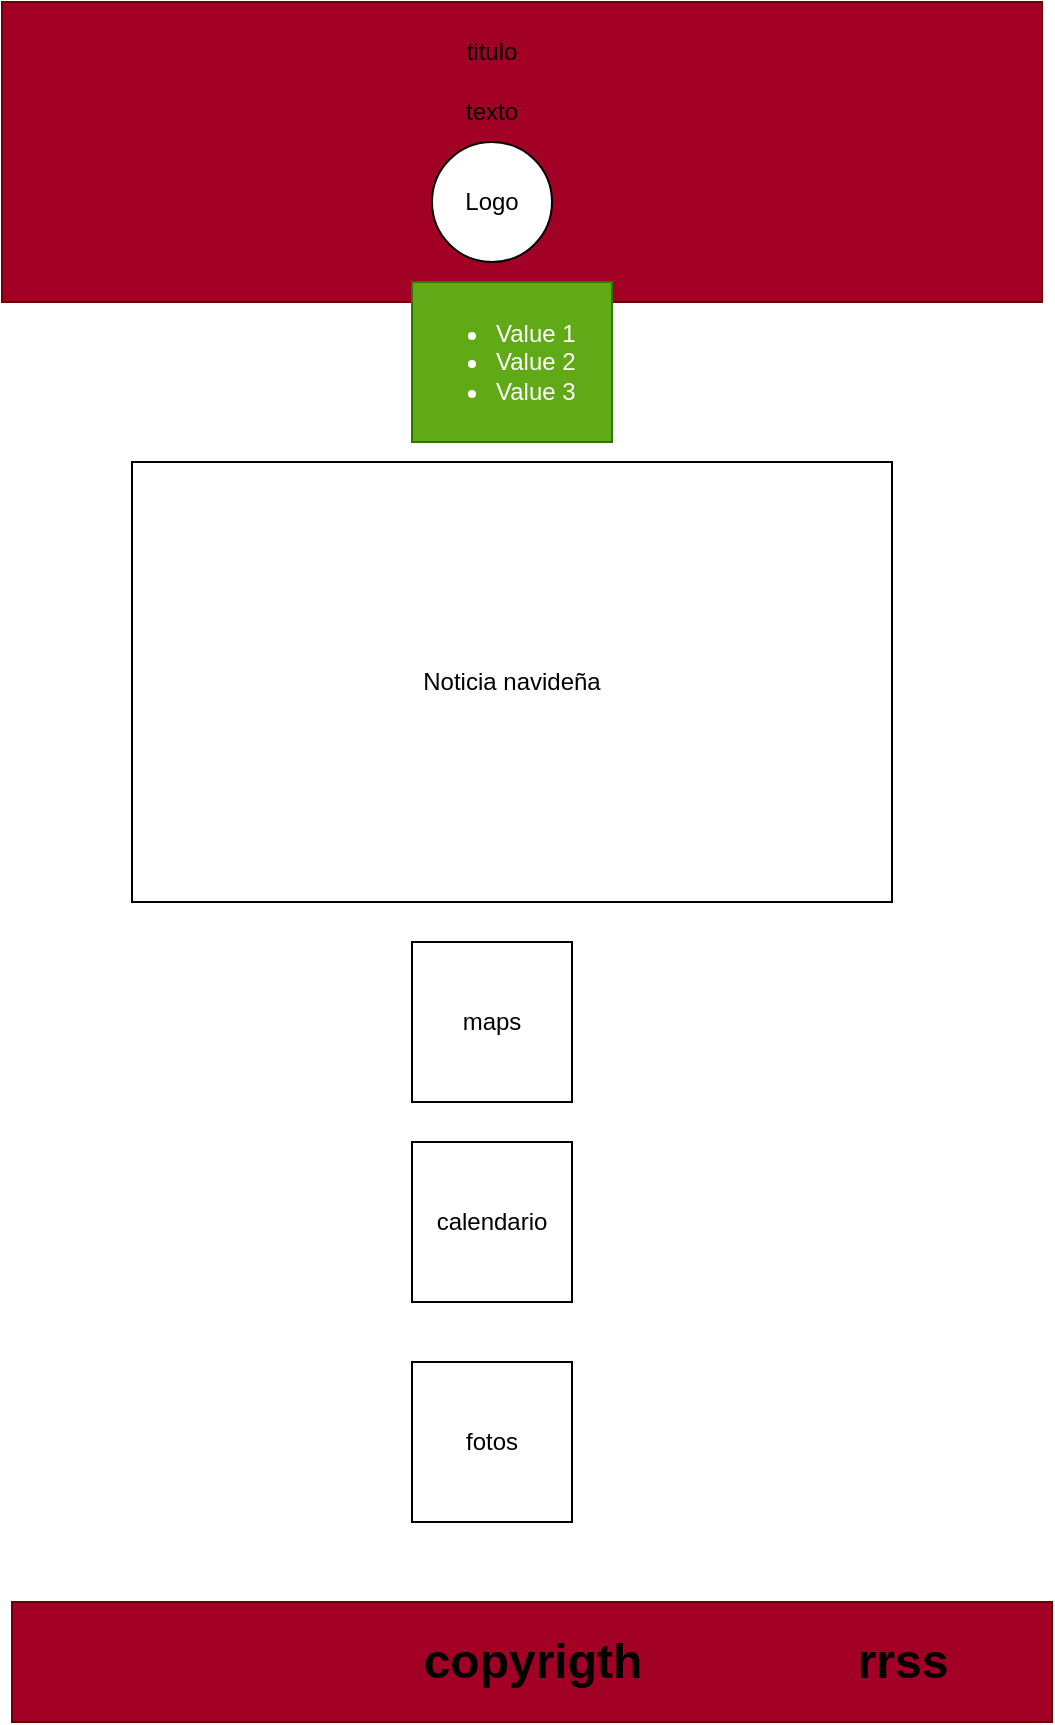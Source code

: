<mxfile>
    <diagram id="KLziRT28e3Jopb7g1y0X" name="Page-1">
        <mxGraphModel dx="1216" dy="1879" grid="1" gridSize="10" guides="1" tooltips="1" connect="1" arrows="1" fold="1" page="1" pageScale="1" pageWidth="850" pageHeight="1100" math="0" shadow="0">
            <root>
                <mxCell id="0"/>
                <mxCell id="1" parent="0"/>
                <mxCell id="3" value="" style="rounded=0;whiteSpace=wrap;html=1;fillColor=#a20025;fontColor=#ffffff;strokeColor=#6F0000;" parent="1" vertex="1">
                    <mxGeometry x="170" y="-90" width="520" height="150" as="geometry"/>
                </mxCell>
                <mxCell id="4" value="Logo" style="ellipse;whiteSpace=wrap;html=1;aspect=fixed;" parent="1" vertex="1">
                    <mxGeometry x="385" y="-20" width="60" height="60" as="geometry"/>
                </mxCell>
                <mxCell id="7" value="&lt;ul&gt;&lt;li&gt;Value 1&lt;/li&gt;&lt;li&gt;Value 2&lt;/li&gt;&lt;li&gt;Value 3&lt;/li&gt;&lt;/ul&gt;" style="text;strokeColor=#2D7600;fillColor=#60a917;html=1;whiteSpace=wrap;verticalAlign=middle;overflow=hidden;fontColor=#ffffff;" parent="1" vertex="1">
                    <mxGeometry x="375" y="50" width="100" height="80" as="geometry"/>
                </mxCell>
                <mxCell id="8" value="Noticia navideña" style="rounded=0;whiteSpace=wrap;html=1;" parent="1" vertex="1">
                    <mxGeometry x="235" y="140" width="380" height="220" as="geometry"/>
                </mxCell>
                <mxCell id="9" value="maps" style="whiteSpace=wrap;html=1;aspect=fixed;" parent="1" vertex="1">
                    <mxGeometry x="375" y="380" width="80" height="80" as="geometry"/>
                </mxCell>
                <mxCell id="11" value="calendario" style="whiteSpace=wrap;html=1;aspect=fixed;" parent="1" vertex="1">
                    <mxGeometry x="375" y="480" width="80" height="80" as="geometry"/>
                </mxCell>
                <mxCell id="12" value="fotos" style="whiteSpace=wrap;html=1;aspect=fixed;" parent="1" vertex="1">
                    <mxGeometry x="375" y="590" width="80" height="80" as="geometry"/>
                </mxCell>
                <mxCell id="13" value="" style="rounded=0;whiteSpace=wrap;html=1;fillColor=#a20025;fontColor=#ffffff;strokeColor=#6F0000;" parent="1" vertex="1">
                    <mxGeometry x="175" y="710" width="520" height="60" as="geometry"/>
                </mxCell>
                <mxCell id="15" value="copyrigth" style="text;strokeColor=none;fillColor=none;html=1;fontSize=24;fontStyle=1;verticalAlign=middle;align=center;" parent="1" vertex="1">
                    <mxGeometry x="385" y="720" width="100" height="40" as="geometry"/>
                </mxCell>
                <mxCell id="16" value="rrss" style="text;strokeColor=none;fillColor=none;html=1;fontSize=24;fontStyle=1;verticalAlign=middle;align=center;" parent="1" vertex="1">
                    <mxGeometry x="570" y="720" width="100" height="40" as="geometry"/>
                </mxCell>
                <mxCell id="18" value="titulo" style="text;html=1;strokeColor=none;fillColor=none;align=center;verticalAlign=middle;whiteSpace=wrap;rounded=0;" vertex="1" parent="1">
                    <mxGeometry x="385" y="-80" width="60" height="30" as="geometry"/>
                </mxCell>
                <mxCell id="19" value="texto&lt;br&gt;" style="text;html=1;strokeColor=none;fillColor=none;align=center;verticalAlign=middle;whiteSpace=wrap;rounded=0;" vertex="1" parent="1">
                    <mxGeometry x="385" y="-50" width="60" height="30" as="geometry"/>
                </mxCell>
            </root>
        </mxGraphModel>
    </diagram>
</mxfile>